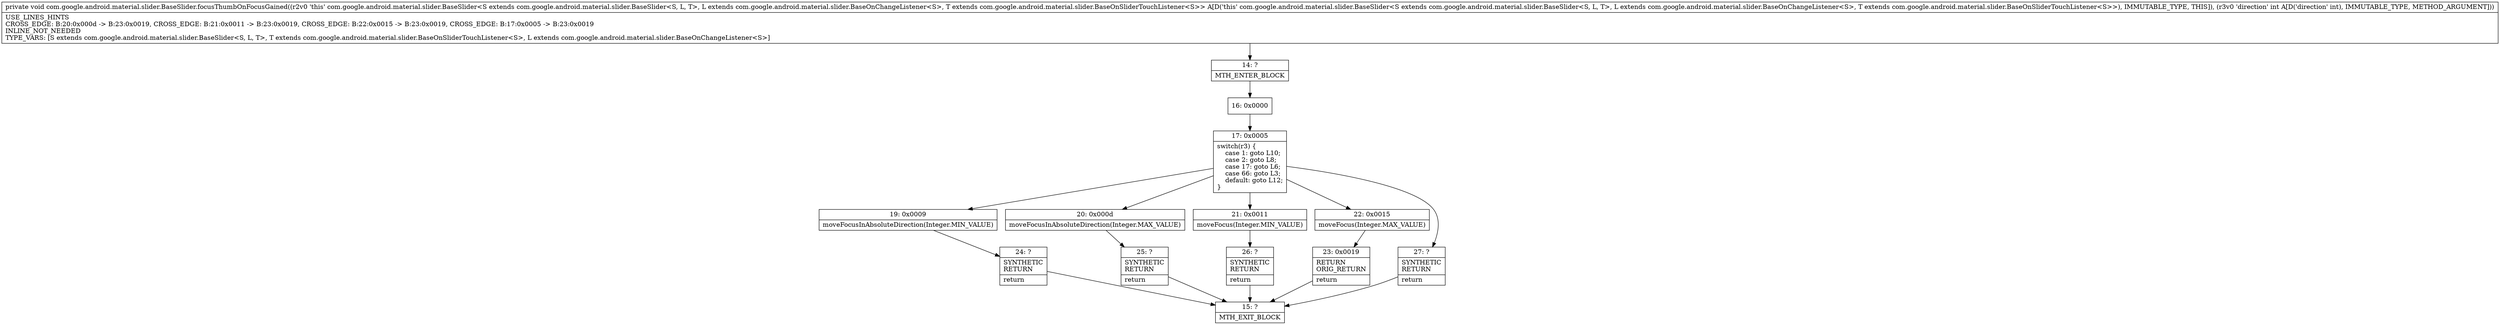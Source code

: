 digraph "CFG forcom.google.android.material.slider.BaseSlider.focusThumbOnFocusGained(I)V" {
Node_14 [shape=record,label="{14\:\ ?|MTH_ENTER_BLOCK\l}"];
Node_16 [shape=record,label="{16\:\ 0x0000}"];
Node_17 [shape=record,label="{17\:\ 0x0005|switch(r3) \{\l    case 1: goto L10;\l    case 2: goto L8;\l    case 17: goto L6;\l    case 66: goto L3;\l    default: goto L12;\l\}\l}"];
Node_19 [shape=record,label="{19\:\ 0x0009|moveFocusInAbsoluteDirection(Integer.MIN_VALUE)\l}"];
Node_24 [shape=record,label="{24\:\ ?|SYNTHETIC\lRETURN\l|return\l}"];
Node_15 [shape=record,label="{15\:\ ?|MTH_EXIT_BLOCK\l}"];
Node_20 [shape=record,label="{20\:\ 0x000d|moveFocusInAbsoluteDirection(Integer.MAX_VALUE)\l}"];
Node_25 [shape=record,label="{25\:\ ?|SYNTHETIC\lRETURN\l|return\l}"];
Node_21 [shape=record,label="{21\:\ 0x0011|moveFocus(Integer.MIN_VALUE)\l}"];
Node_26 [shape=record,label="{26\:\ ?|SYNTHETIC\lRETURN\l|return\l}"];
Node_22 [shape=record,label="{22\:\ 0x0015|moveFocus(Integer.MAX_VALUE)\l}"];
Node_23 [shape=record,label="{23\:\ 0x0019|RETURN\lORIG_RETURN\l|return\l}"];
Node_27 [shape=record,label="{27\:\ ?|SYNTHETIC\lRETURN\l|return\l}"];
MethodNode[shape=record,label="{private void com.google.android.material.slider.BaseSlider.focusThumbOnFocusGained((r2v0 'this' com.google.android.material.slider.BaseSlider\<S extends com.google.android.material.slider.BaseSlider\<S, L, T\>, L extends com.google.android.material.slider.BaseOnChangeListener\<S\>, T extends com.google.android.material.slider.BaseOnSliderTouchListener\<S\>\> A[D('this' com.google.android.material.slider.BaseSlider\<S extends com.google.android.material.slider.BaseSlider\<S, L, T\>, L extends com.google.android.material.slider.BaseOnChangeListener\<S\>, T extends com.google.android.material.slider.BaseOnSliderTouchListener\<S\>\>), IMMUTABLE_TYPE, THIS]), (r3v0 'direction' int A[D('direction' int), IMMUTABLE_TYPE, METHOD_ARGUMENT]))  | USE_LINES_HINTS\lCROSS_EDGE: B:20:0x000d \-\> B:23:0x0019, CROSS_EDGE: B:21:0x0011 \-\> B:23:0x0019, CROSS_EDGE: B:22:0x0015 \-\> B:23:0x0019, CROSS_EDGE: B:17:0x0005 \-\> B:23:0x0019\lINLINE_NOT_NEEDED\lTYPE_VARS: [S extends com.google.android.material.slider.BaseSlider\<S, L, T\>, T extends com.google.android.material.slider.BaseOnSliderTouchListener\<S\>, L extends com.google.android.material.slider.BaseOnChangeListener\<S\>]\l}"];
MethodNode -> Node_14;Node_14 -> Node_16;
Node_16 -> Node_17;
Node_17 -> Node_19;
Node_17 -> Node_20;
Node_17 -> Node_21;
Node_17 -> Node_22;
Node_17 -> Node_27;
Node_19 -> Node_24;
Node_24 -> Node_15;
Node_20 -> Node_25;
Node_25 -> Node_15;
Node_21 -> Node_26;
Node_26 -> Node_15;
Node_22 -> Node_23;
Node_23 -> Node_15;
Node_27 -> Node_15;
}

